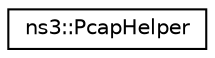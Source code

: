 digraph "Graphical Class Hierarchy"
{
 // LATEX_PDF_SIZE
  edge [fontname="Helvetica",fontsize="10",labelfontname="Helvetica",labelfontsize="10"];
  node [fontname="Helvetica",fontsize="10",shape=record];
  rankdir="LR";
  Node0 [label="ns3::PcapHelper",height=0.2,width=0.4,color="black", fillcolor="white", style="filled",URL="$classns3_1_1_pcap_helper.html",tooltip="Manage pcap files for device models."];
}
